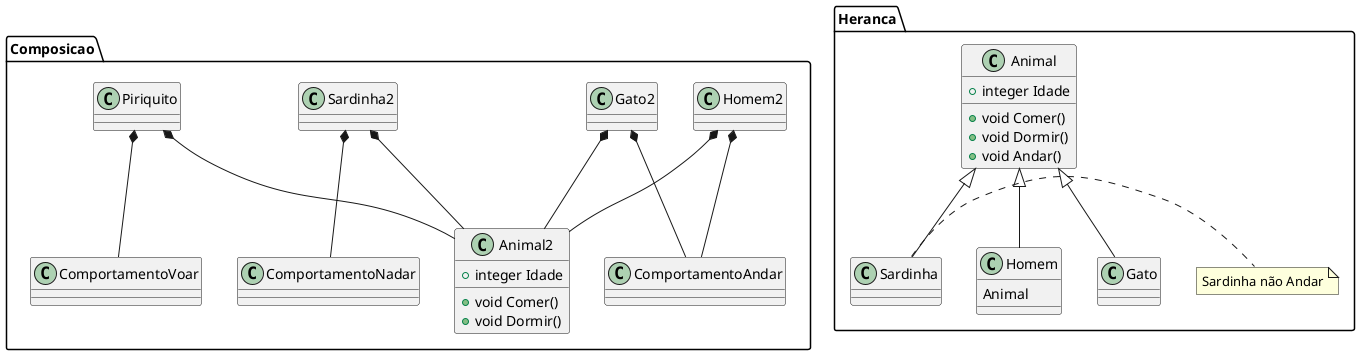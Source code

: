 @startuml
    together {
        package Heranca{
            class Animal{
                + integer Idade

                + void Comer()
                + void Dormir()   
                + void Andar()
            }

            class Homem{
                Animal
            }
            class Gato {
            }
            class Sardinha{
            }

            note right of Sardinha
                Sardinha não Andar
            end note      

            Animal <|-- Homem
            Animal <|-- Gato
            Animal <|-- Sardinha
        }
    
        package Composicao{
            class Animal2{
                + integer Idade

                + void Comer()
                + void Dormir()   
            }
            together {
            class Homem2   {    }
            class Gato2    {    }
            class ComportamentoAndar{   }
            }
            together {
            class Sardinha2{    }
            class ComportamentoNadar{   }
            }

            together{
            class Piriquito{    }
            class ComportamentoVoar{   }
            }


            Homem2 *-- Animal2
            Gato2  *-- Animal2
            Homem2 *-- ComportamentoAndar
            Gato2  *-- ComportamentoAndar
            Sardinha2 *-- Animal2
            Sardinha2 *-- ComportamentoNadar
            Piriquito *-- Animal2
            Piriquito *-- ComportamentoVoar
        }
    }
@enduml